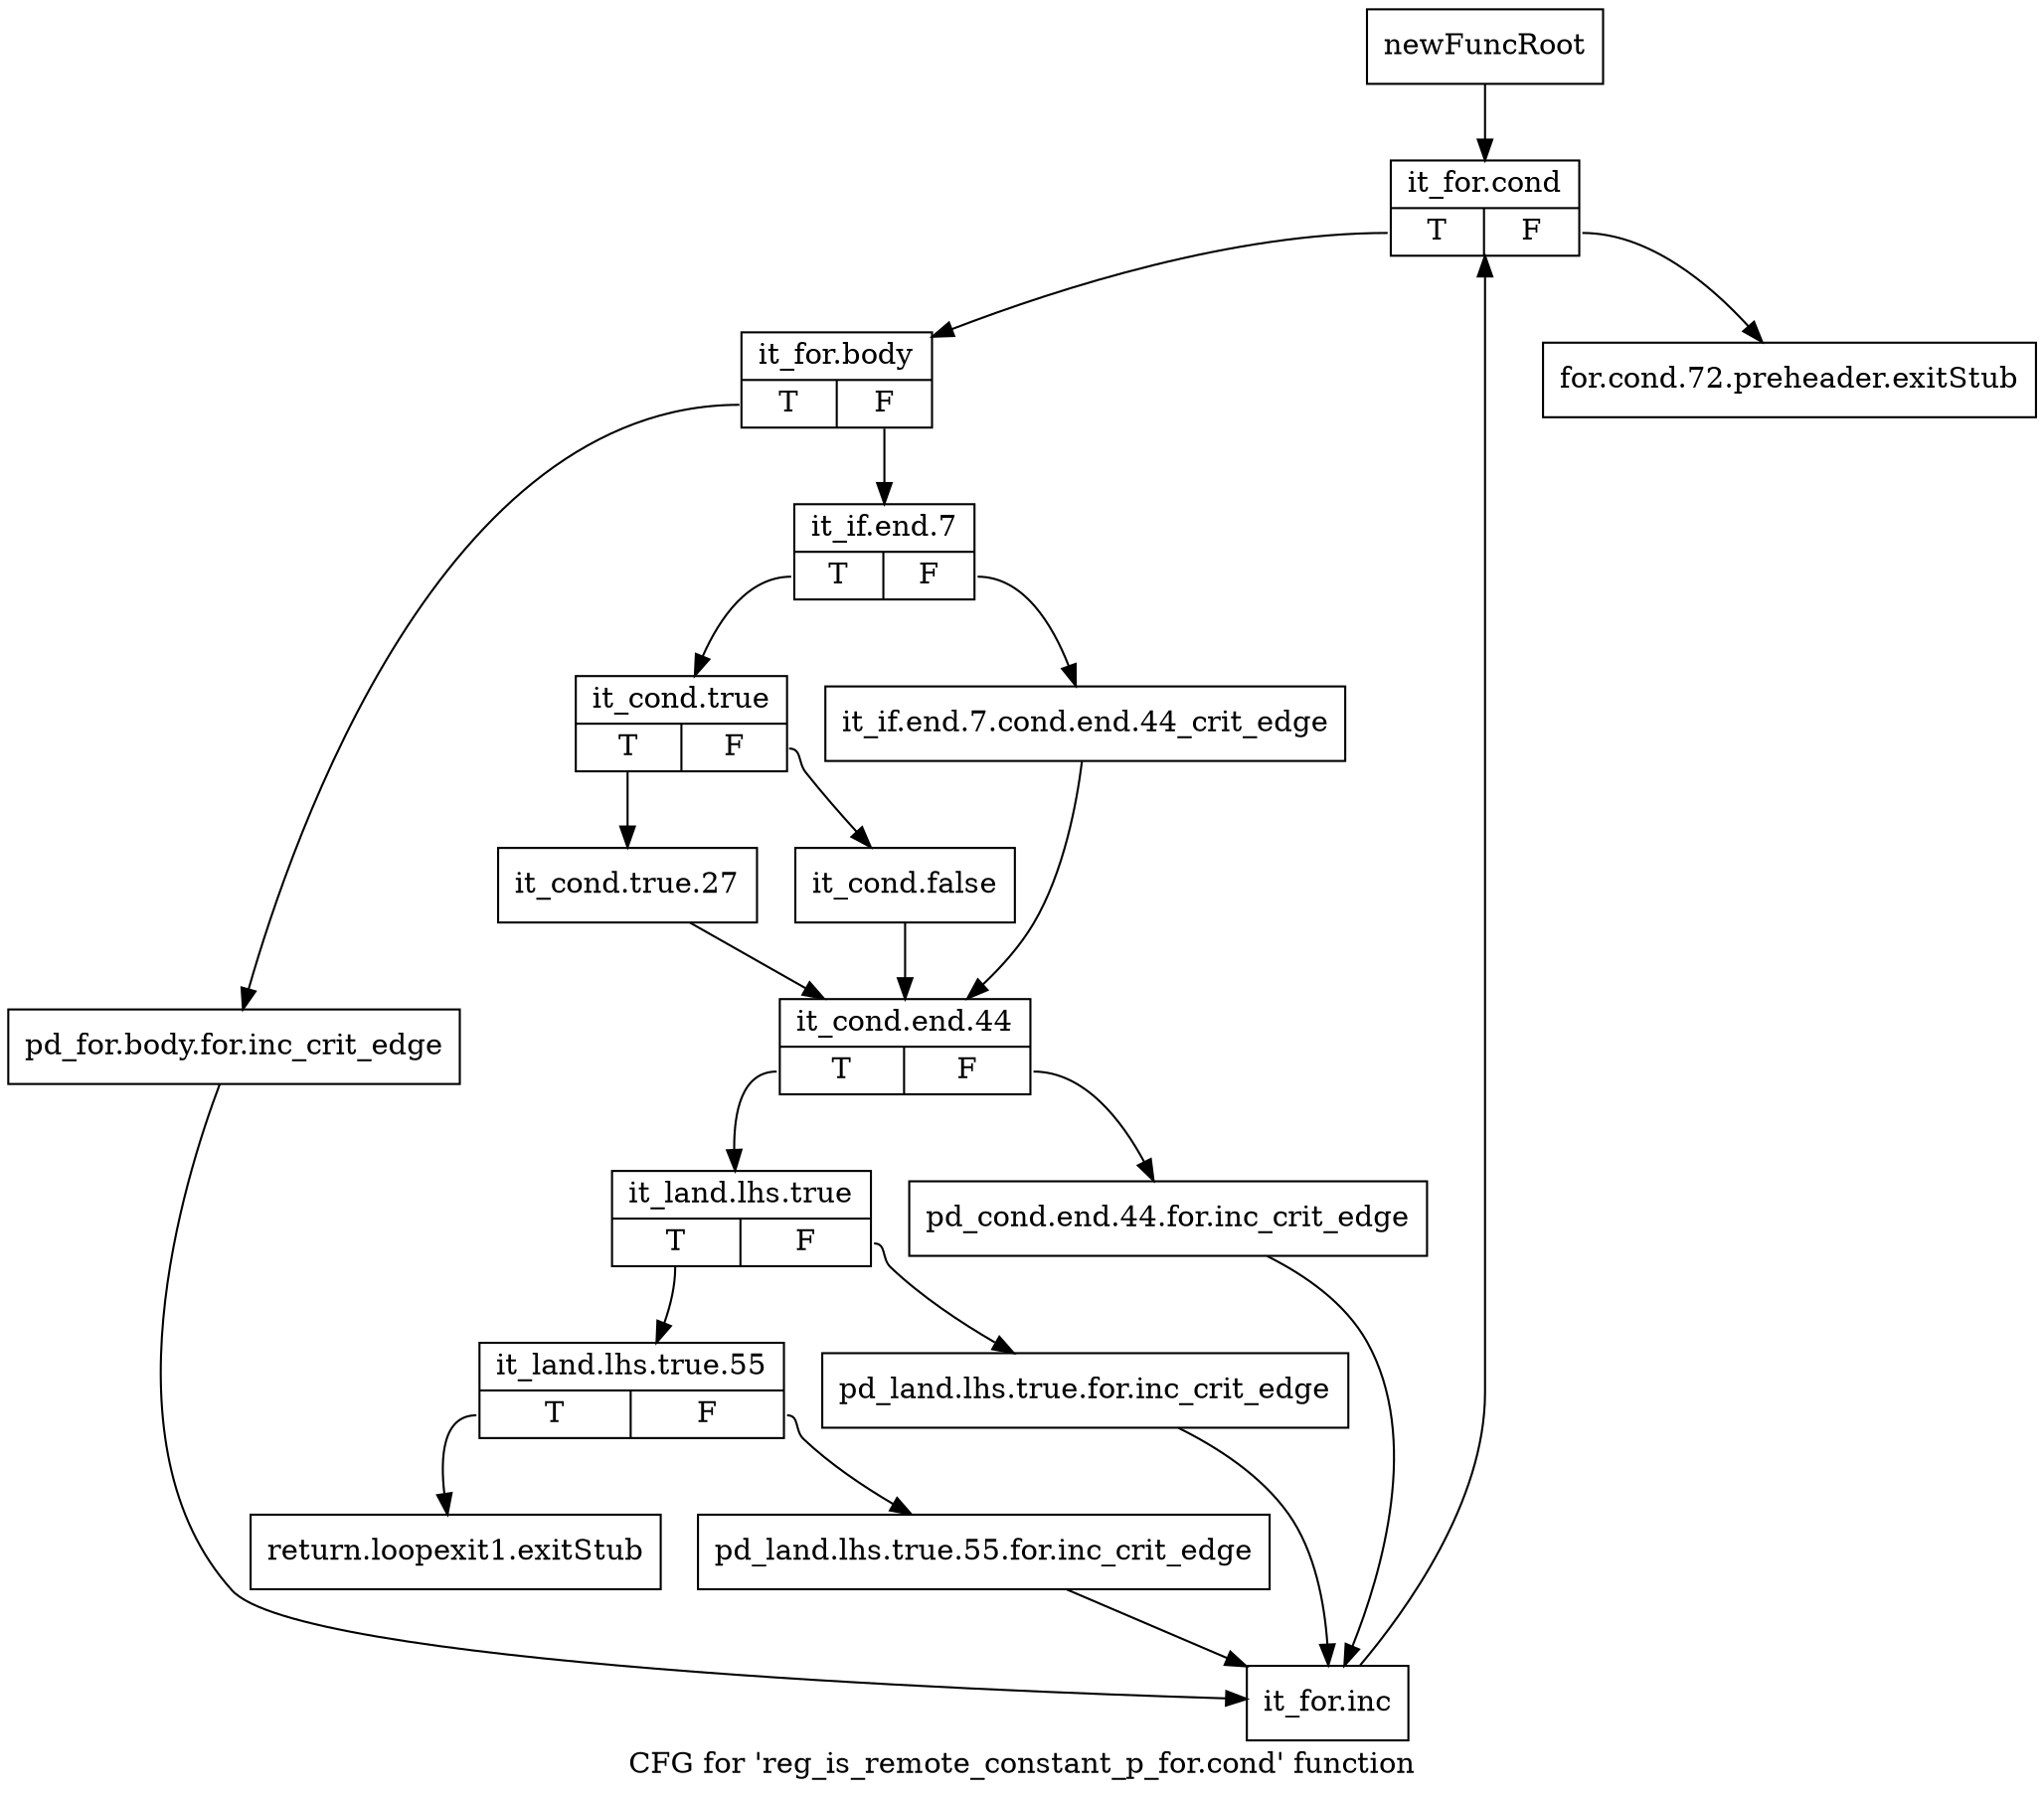 digraph "CFG for 'reg_is_remote_constant_p_for.cond' function" {
	label="CFG for 'reg_is_remote_constant_p_for.cond' function";

	Node0xbac5bf0 [shape=record,label="{newFuncRoot}"];
	Node0xbac5bf0 -> Node0xbac5ce0;
	Node0xbac5c40 [shape=record,label="{for.cond.72.preheader.exitStub}"];
	Node0xbac5c90 [shape=record,label="{return.loopexit1.exitStub}"];
	Node0xbac5ce0 [shape=record,label="{it_for.cond|{<s0>T|<s1>F}}"];
	Node0xbac5ce0:s0 -> Node0xbac5d30;
	Node0xbac5ce0:s1 -> Node0xbac5c40;
	Node0xbac5d30 [shape=record,label="{it_for.body|{<s0>T|<s1>F}}"];
	Node0xbac5d30:s0 -> Node0xbac60f0;
	Node0xbac5d30:s1 -> Node0xbac5d80;
	Node0xbac5d80 [shape=record,label="{it_if.end.7|{<s0>T|<s1>F}}"];
	Node0xbac5d80:s0 -> Node0xbac5e20;
	Node0xbac5d80:s1 -> Node0xbac5dd0;
	Node0xbac5dd0 [shape=record,label="{it_if.end.7.cond.end.44_crit_edge}"];
	Node0xbac5dd0 -> Node0xbac5f10;
	Node0xbac5e20 [shape=record,label="{it_cond.true|{<s0>T|<s1>F}}"];
	Node0xbac5e20:s0 -> Node0xbac5ec0;
	Node0xbac5e20:s1 -> Node0xbac5e70;
	Node0xbac5e70 [shape=record,label="{it_cond.false}"];
	Node0xbac5e70 -> Node0xbac5f10;
	Node0xbac5ec0 [shape=record,label="{it_cond.true.27}"];
	Node0xbac5ec0 -> Node0xbac5f10;
	Node0xbac5f10 [shape=record,label="{it_cond.end.44|{<s0>T|<s1>F}}"];
	Node0xbac5f10:s0 -> Node0xbac5fb0;
	Node0xbac5f10:s1 -> Node0xbac5f60;
	Node0xbac5f60 [shape=record,label="{pd_cond.end.44.for.inc_crit_edge}"];
	Node0xbac5f60 -> Node0xbac6140;
	Node0xbac5fb0 [shape=record,label="{it_land.lhs.true|{<s0>T|<s1>F}}"];
	Node0xbac5fb0:s0 -> Node0xbac6050;
	Node0xbac5fb0:s1 -> Node0xbac6000;
	Node0xbac6000 [shape=record,label="{pd_land.lhs.true.for.inc_crit_edge}"];
	Node0xbac6000 -> Node0xbac6140;
	Node0xbac6050 [shape=record,label="{it_land.lhs.true.55|{<s0>T|<s1>F}}"];
	Node0xbac6050:s0 -> Node0xbac5c90;
	Node0xbac6050:s1 -> Node0xbac60a0;
	Node0xbac60a0 [shape=record,label="{pd_land.lhs.true.55.for.inc_crit_edge}"];
	Node0xbac60a0 -> Node0xbac6140;
	Node0xbac60f0 [shape=record,label="{pd_for.body.for.inc_crit_edge}"];
	Node0xbac60f0 -> Node0xbac6140;
	Node0xbac6140 [shape=record,label="{it_for.inc}"];
	Node0xbac6140 -> Node0xbac5ce0;
}
